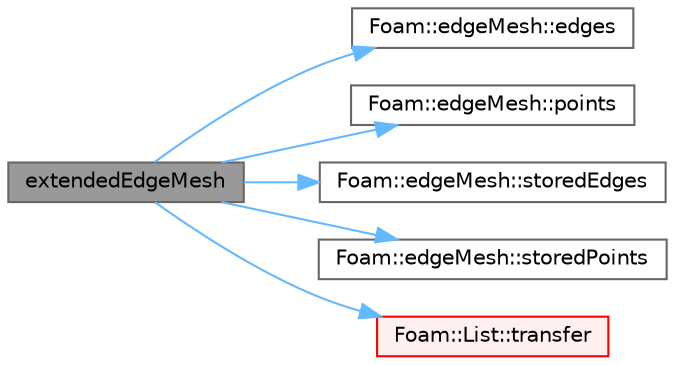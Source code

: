 digraph "extendedEdgeMesh"
{
 // LATEX_PDF_SIZE
  bgcolor="transparent";
  edge [fontname=Helvetica,fontsize=10,labelfontname=Helvetica,labelfontsize=10];
  node [fontname=Helvetica,fontsize=10,shape=box,height=0.2,width=0.4];
  rankdir="LR";
  Node1 [id="Node000001",label="extendedEdgeMesh",height=0.2,width=0.4,color="gray40", fillcolor="grey60", style="filled", fontcolor="black",tooltip=" "];
  Node1 -> Node2 [id="edge1_Node000001_Node000002",color="steelblue1",style="solid",tooltip=" "];
  Node2 [id="Node000002",label="Foam::edgeMesh::edges",height=0.2,width=0.4,color="grey40", fillcolor="white", style="filled",URL="$classFoam_1_1edgeMesh.html#a6b973c0a27281b6552dfad8e69b66902",tooltip=" "];
  Node1 -> Node3 [id="edge2_Node000001_Node000003",color="steelblue1",style="solid",tooltip=" "];
  Node3 [id="Node000003",label="Foam::edgeMesh::points",height=0.2,width=0.4,color="grey40", fillcolor="white", style="filled",URL="$classFoam_1_1edgeMesh.html#a55be810b4c8f8e075a876f32df847b72",tooltip=" "];
  Node1 -> Node4 [id="edge3_Node000001_Node000004",color="steelblue1",style="solid",tooltip=" "];
  Node4 [id="Node000004",label="Foam::edgeMesh::storedEdges",height=0.2,width=0.4,color="grey40", fillcolor="white", style="filled",URL="$classFoam_1_1edgeMesh.html#abd1b456c8b13a56f35dabbeee7e64c34",tooltip=" "];
  Node1 -> Node5 [id="edge4_Node000001_Node000005",color="steelblue1",style="solid",tooltip=" "];
  Node5 [id="Node000005",label="Foam::edgeMesh::storedPoints",height=0.2,width=0.4,color="grey40", fillcolor="white", style="filled",URL="$classFoam_1_1edgeMesh.html#a0cf75b5266dea022ccabe9d4a377e613",tooltip=" "];
  Node1 -> Node6 [id="edge5_Node000001_Node000006",color="steelblue1",style="solid",tooltip=" "];
  Node6 [id="Node000006",label="Foam::List::transfer",height=0.2,width=0.4,color="red", fillcolor="#FFF0F0", style="filled",URL="$classFoam_1_1List.html#a12194004a66b30e6dfd3d9faa83f6b5a",tooltip=" "];
}

